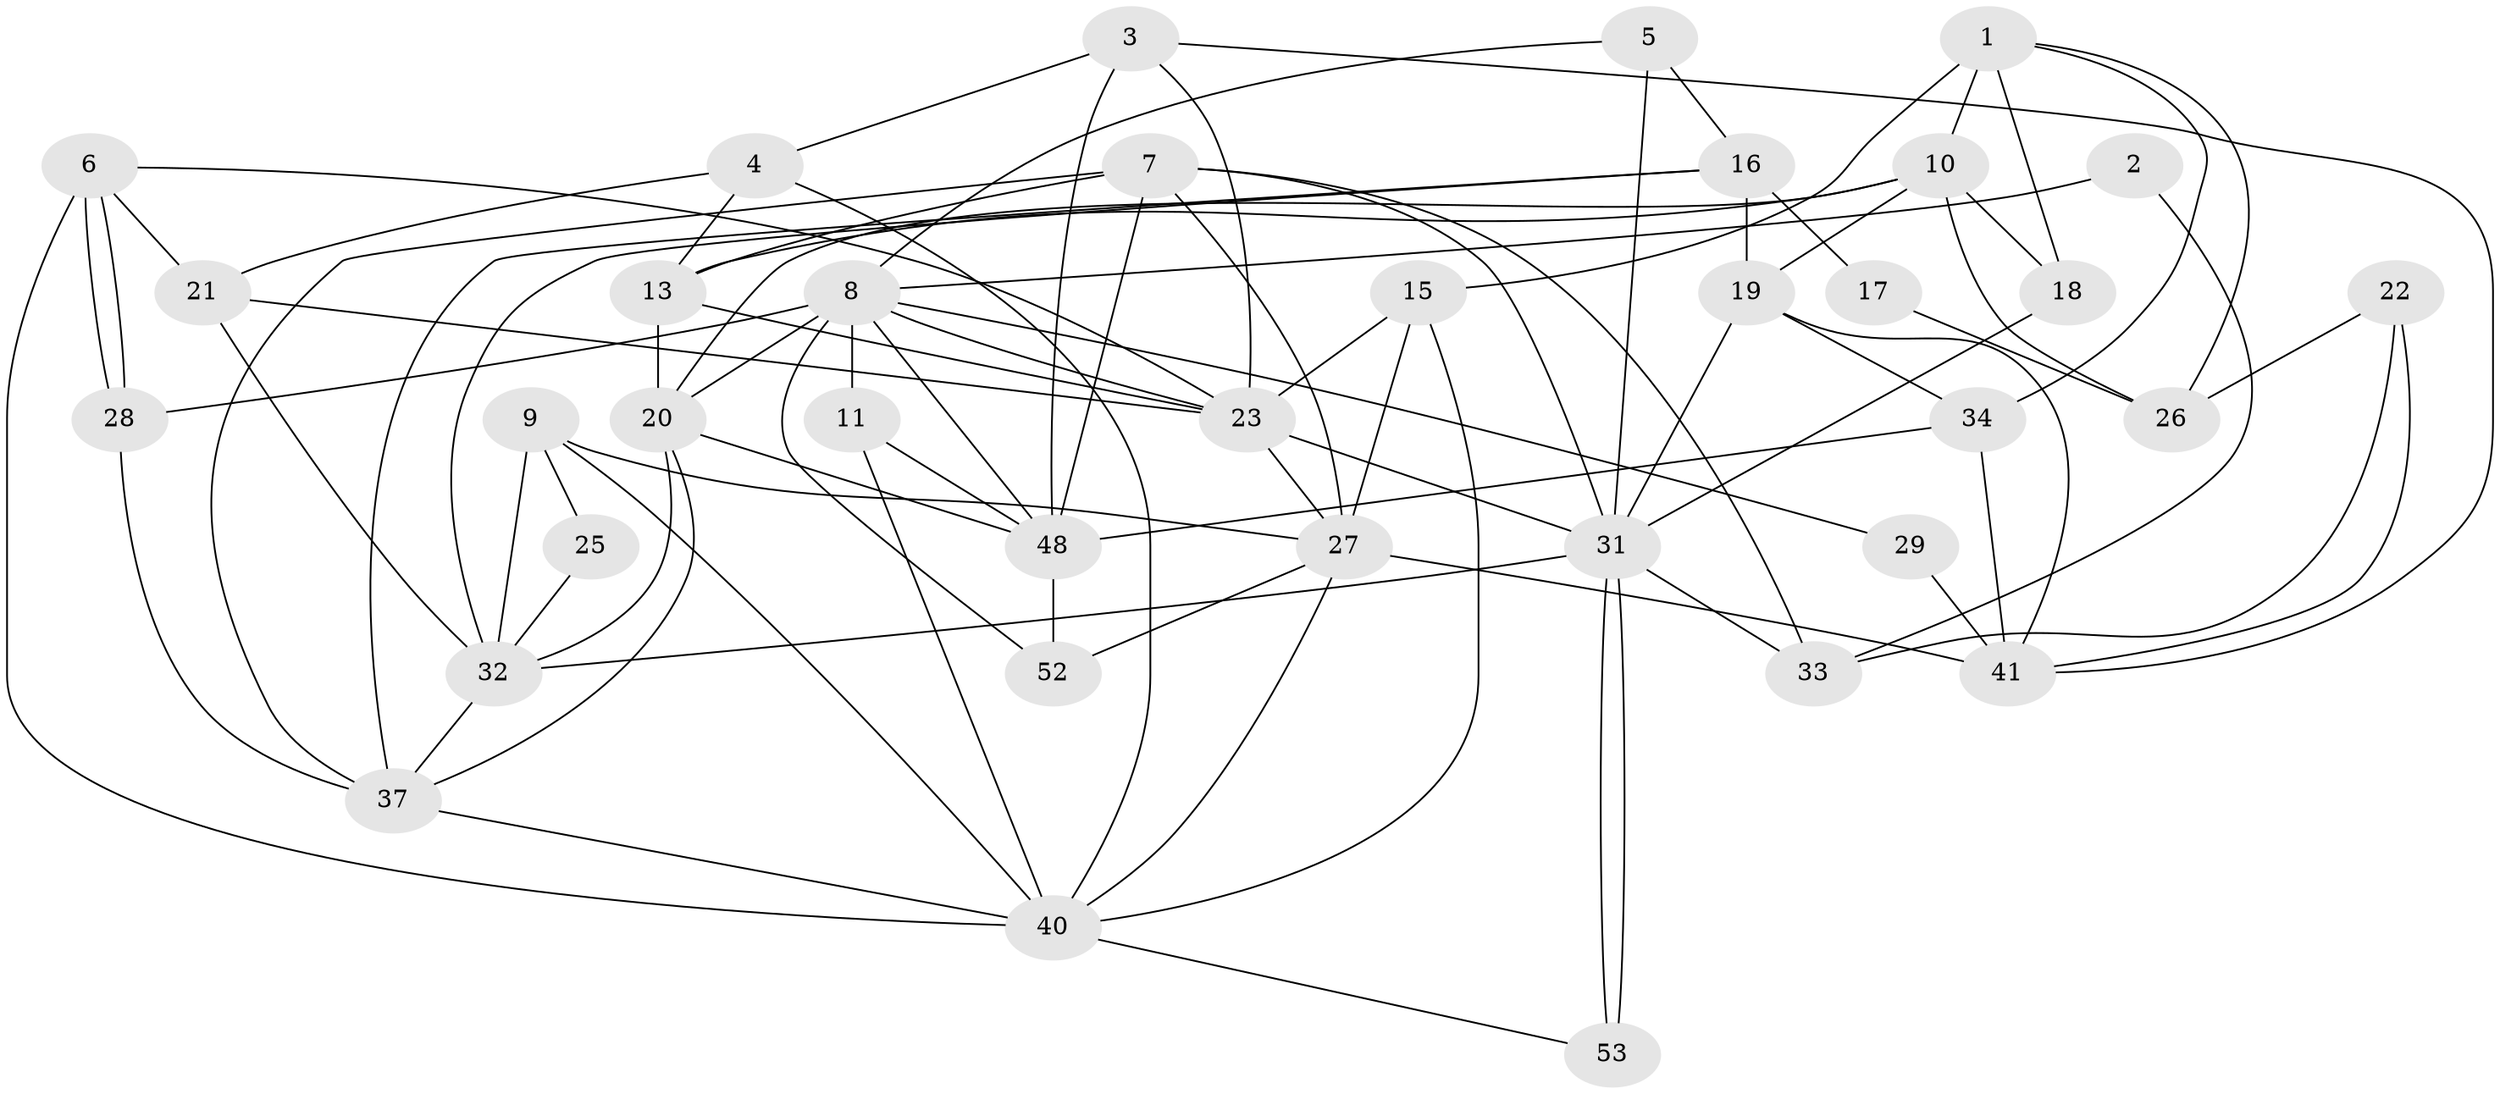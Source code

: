 // Generated by graph-tools (version 1.1) at 2025/23/03/03/25 07:23:57]
// undirected, 36 vertices, 86 edges
graph export_dot {
graph [start="1"]
  node [color=gray90,style=filled];
  1 [super="+36"];
  2;
  3;
  4 [super="+38"];
  5;
  6 [super="+58"];
  7 [super="+12"];
  8 [super="+50"];
  9 [super="+14"];
  10 [super="+51"];
  11;
  13 [super="+42"];
  15 [super="+35"];
  16 [super="+49"];
  17;
  18;
  19 [super="+24"];
  20 [super="+39"];
  21;
  22;
  23 [super="+30"];
  25;
  26 [super="+56"];
  27 [super="+46"];
  28;
  29;
  31 [super="+45"];
  32 [super="+43"];
  33 [super="+57"];
  34;
  37 [super="+54"];
  40 [super="+47"];
  41 [super="+44"];
  48 [super="+55"];
  52;
  53;
  1 -- 18;
  1 -- 15 [weight=2];
  1 -- 10;
  1 -- 26;
  1 -- 34;
  2 -- 8;
  2 -- 33;
  3 -- 23;
  3 -- 48;
  3 -- 4;
  3 -- 41;
  4 -- 21;
  4 -- 40;
  4 -- 13;
  5 -- 16;
  5 -- 8;
  5 -- 31;
  6 -- 28;
  6 -- 28;
  6 -- 40;
  6 -- 21;
  6 -- 23;
  7 -- 27;
  7 -- 13;
  7 -- 37;
  7 -- 33;
  7 -- 48;
  7 -- 31;
  8 -- 20;
  8 -- 29;
  8 -- 52;
  8 -- 48;
  8 -- 23;
  8 -- 11;
  8 -- 28;
  9 -- 32;
  9 -- 40;
  9 -- 25;
  9 -- 27;
  10 -- 18;
  10 -- 19;
  10 -- 26;
  10 -- 13;
  10 -- 20;
  11 -- 48;
  11 -- 40;
  13 -- 20;
  13 -- 23;
  15 -- 23;
  15 -- 40;
  15 -- 27 [weight=2];
  16 -- 17;
  16 -- 19;
  16 -- 37;
  16 -- 32;
  17 -- 26 [weight=2];
  18 -- 31;
  19 -- 34;
  19 -- 31;
  19 -- 41;
  20 -- 32;
  20 -- 48;
  20 -- 37;
  21 -- 23;
  21 -- 32;
  22 -- 41;
  22 -- 26;
  22 -- 33;
  23 -- 27;
  23 -- 31;
  25 -- 32;
  27 -- 40;
  27 -- 52;
  27 -- 41 [weight=2];
  28 -- 37;
  29 -- 41;
  31 -- 53;
  31 -- 53;
  31 -- 32;
  31 -- 33 [weight=2];
  32 -- 37;
  34 -- 41;
  34 -- 48;
  37 -- 40;
  40 -- 53;
  48 -- 52;
}

